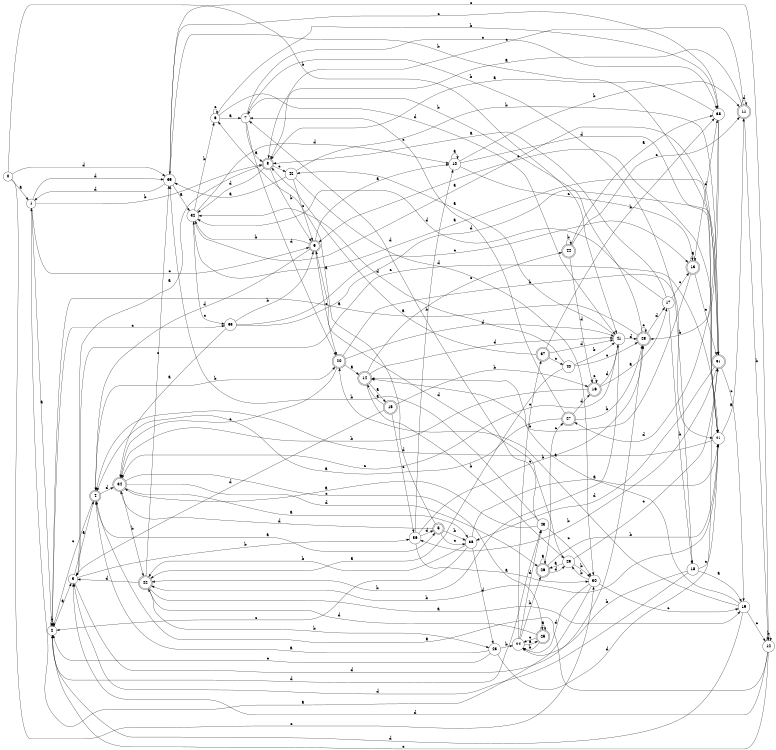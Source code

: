 digraph n36_8 {
__start0 [label="" shape="none"];

rankdir=LR;
size="8,5";

s0 [style="filled", color="black", fillcolor="white" shape="circle", label="0"];
s1 [style="filled", color="black", fillcolor="white" shape="circle", label="1"];
s2 [style="filled", color="black", fillcolor="white" shape="circle", label="2"];
s3 [style="filled", color="black", fillcolor="white" shape="circle", label="3"];
s4 [style="rounded,filled", color="black", fillcolor="white" shape="doublecircle", label="4"];
s5 [style="rounded,filled", color="black", fillcolor="white" shape="doublecircle", label="5"];
s6 [style="filled", color="black", fillcolor="white" shape="circle", label="6"];
s7 [style="filled", color="black", fillcolor="white" shape="circle", label="7"];
s8 [style="rounded,filled", color="black", fillcolor="white" shape="doublecircle", label="8"];
s9 [style="rounded,filled", color="black", fillcolor="white" shape="doublecircle", label="9"];
s10 [style="filled", color="black", fillcolor="white" shape="circle", label="10"];
s11 [style="rounded,filled", color="black", fillcolor="white" shape="doublecircle", label="11"];
s12 [style="filled", color="black", fillcolor="white" shape="circle", label="12"];
s13 [style="rounded,filled", color="black", fillcolor="white" shape="doublecircle", label="13"];
s14 [style="rounded,filled", color="black", fillcolor="white" shape="doublecircle", label="14"];
s15 [style="rounded,filled", color="black", fillcolor="white" shape="doublecircle", label="15"];
s16 [style="rounded,filled", color="black", fillcolor="white" shape="doublecircle", label="16"];
s17 [style="filled", color="black", fillcolor="white" shape="circle", label="17"];
s18 [style="filled", color="black", fillcolor="white" shape="circle", label="18"];
s19 [style="filled", color="black", fillcolor="white" shape="circle", label="19"];
s20 [style="rounded,filled", color="black", fillcolor="white" shape="doublecircle", label="20"];
s21 [style="filled", color="black", fillcolor="white" shape="circle", label="21"];
s22 [style="rounded,filled", color="black", fillcolor="white" shape="doublecircle", label="22"];
s23 [style="filled", color="black", fillcolor="white" shape="circle", label="23"];
s24 [style="filled", color="black", fillcolor="white" shape="circle", label="24"];
s25 [style="rounded,filled", color="black", fillcolor="white" shape="doublecircle", label="25"];
s26 [style="rounded,filled", color="black", fillcolor="white" shape="doublecircle", label="26"];
s27 [style="rounded,filled", color="black", fillcolor="white" shape="doublecircle", label="27"];
s28 [style="rounded,filled", color="black", fillcolor="white" shape="doublecircle", label="28"];
s29 [style="filled", color="black", fillcolor="white" shape="circle", label="29"];
s30 [style="filled", color="black", fillcolor="white" shape="circle", label="30"];
s31 [style="rounded,filled", color="black", fillcolor="white" shape="doublecircle", label="31"];
s32 [style="filled", color="black", fillcolor="white" shape="circle", label="32"];
s33 [style="filled", color="black", fillcolor="white" shape="circle", label="33"];
s34 [style="rounded,filled", color="black", fillcolor="white" shape="doublecircle", label="34"];
s35 [style="filled", color="black", fillcolor="white" shape="circle", label="35"];
s36 [style="filled", color="black", fillcolor="white" shape="circle", label="36"];
s37 [style="rounded,filled", color="black", fillcolor="white" shape="doublecircle", label="37"];
s38 [style="filled", color="black", fillcolor="white" shape="circle", label="38"];
s39 [style="filled", color="black", fillcolor="white" shape="circle", label="39"];
s40 [style="filled", color="black", fillcolor="white" shape="circle", label="40"];
s41 [style="filled", color="black", fillcolor="white" shape="circle", label="41"];
s42 [style="filled", color="black", fillcolor="white" shape="circle", label="42"];
s43 [style="filled", color="black", fillcolor="white" shape="circle", label="43"];
s44 [style="rounded,filled", color="black", fillcolor="white" shape="doublecircle", label="44"];
s0 -> s1 [label="a"];
s0 -> s41 [label="b"];
s0 -> s30 [label="c"];
s0 -> s39 [label="d"];
s1 -> s2 [label="a"];
s1 -> s8 [label="b"];
s1 -> s9 [label="c"];
s1 -> s39 [label="d"];
s2 -> s3 [label="a"];
s2 -> s2 [label="b"];
s2 -> s33 [label="c"];
s2 -> s43 [label="d"];
s3 -> s4 [label="a"];
s3 -> s36 [label="b"];
s3 -> s21 [label="c"];
s3 -> s28 [label="d"];
s4 -> s5 [label="a"];
s4 -> s20 [label="b"];
s4 -> s2 [label="c"];
s4 -> s34 [label="d"];
s5 -> s6 [label="a"];
s5 -> s35 [label="b"];
s5 -> s35 [label="c"];
s5 -> s34 [label="d"];
s6 -> s7 [label="a"];
s6 -> s38 [label="b"];
s6 -> s6 [label="c"];
s6 -> s41 [label="d"];
s7 -> s8 [label="a"];
s7 -> s18 [label="b"];
s7 -> s38 [label="c"];
s7 -> s20 [label="d"];
s8 -> s3 [label="a"];
s8 -> s9 [label="b"];
s8 -> s42 [label="c"];
s8 -> s32 [label="d"];
s9 -> s10 [label="a"];
s9 -> s32 [label="b"];
s9 -> s20 [label="c"];
s9 -> s4 [label="d"];
s10 -> s10 [label="a"];
s10 -> s11 [label="b"];
s10 -> s13 [label="c"];
s10 -> s21 [label="d"];
s11 -> s8 [label="a"];
s11 -> s12 [label="b"];
s11 -> s8 [label="c"];
s11 -> s11 [label="d"];
s12 -> s4 [label="a"];
s12 -> s12 [label="b"];
s12 -> s2 [label="c"];
s12 -> s3 [label="d"];
s13 -> s13 [label="a"];
s13 -> s14 [label="b"];
s13 -> s31 [label="c"];
s13 -> s38 [label="d"];
s14 -> s15 [label="a"];
s14 -> s29 [label="b"];
s14 -> s44 [label="c"];
s14 -> s41 [label="d"];
s15 -> s14 [label="a"];
s15 -> s16 [label="b"];
s15 -> s36 [label="c"];
s15 -> s3 [label="d"];
s16 -> s17 [label="a"];
s16 -> s34 [label="b"];
s16 -> s16 [label="c"];
s16 -> s41 [label="d"];
s17 -> s8 [label="a"];
s17 -> s18 [label="b"];
s17 -> s13 [label="c"];
s17 -> s32 [label="d"];
s18 -> s19 [label="a"];
s18 -> s24 [label="b"];
s18 -> s21 [label="c"];
s18 -> s3 [label="d"];
s19 -> s14 [label="a"];
s19 -> s20 [label="b"];
s19 -> s12 [label="c"];
s19 -> s2 [label="d"];
s20 -> s14 [label="a"];
s20 -> s21 [label="b"];
s20 -> s34 [label="c"];
s20 -> s41 [label="d"];
s21 -> s11 [label="a"];
s21 -> s22 [label="b"];
s21 -> s9 [label="c"];
s21 -> s4 [label="d"];
s22 -> s19 [label="a"];
s22 -> s23 [label="b"];
s22 -> s39 [label="c"];
s22 -> s3 [label="d"];
s23 -> s4 [label="a"];
s23 -> s24 [label="b"];
s23 -> s2 [label="c"];
s23 -> s31 [label="d"];
s24 -> s25 [label="a"];
s24 -> s26 [label="b"];
s24 -> s37 [label="c"];
s24 -> s43 [label="d"];
s25 -> s25 [label="a"];
s25 -> s24 [label="b"];
s25 -> s24 [label="c"];
s25 -> s22 [label="d"];
s26 -> s26 [label="a"];
s26 -> s21 [label="b"];
s26 -> s27 [label="c"];
s26 -> s29 [label="d"];
s27 -> s4 [label="a"];
s27 -> s28 [label="b"];
s27 -> s7 [label="c"];
s27 -> s16 [label="d"];
s28 -> s2 [label="a"];
s28 -> s7 [label="b"];
s28 -> s28 [label="c"];
s28 -> s17 [label="d"];
s29 -> s26 [label="a"];
s29 -> s30 [label="b"];
s29 -> s31 [label="c"];
s29 -> s9 [label="d"];
s30 -> s1 [label="a"];
s30 -> s29 [label="b"];
s30 -> s19 [label="c"];
s30 -> s24 [label="d"];
s31 -> s32 [label="a"];
s31 -> s36 [label="b"];
s31 -> s19 [label="c"];
s31 -> s35 [label="d"];
s32 -> s31 [label="a"];
s32 -> s6 [label="b"];
s32 -> s33 [label="c"];
s32 -> s10 [label="d"];
s33 -> s34 [label="a"];
s33 -> s9 [label="b"];
s33 -> s13 [label="c"];
s33 -> s31 [label="d"];
s34 -> s35 [label="a"];
s34 -> s22 [label="b"];
s34 -> s25 [label="c"];
s34 -> s26 [label="d"];
s35 -> s21 [label="a"];
s35 -> s22 [label="b"];
s35 -> s2 [label="c"];
s35 -> s23 [label="d"];
s36 -> s30 [label="a"];
s36 -> s10 [label="b"];
s36 -> s28 [label="c"];
s36 -> s5 [label="d"];
s37 -> s8 [label="a"];
s37 -> s38 [label="b"];
s37 -> s40 [label="c"];
s37 -> s41 [label="d"];
s38 -> s8 [label="a"];
s38 -> s28 [label="b"];
s38 -> s39 [label="c"];
s38 -> s27 [label="d"];
s39 -> s32 [label="a"];
s39 -> s21 [label="b"];
s39 -> s12 [label="c"];
s39 -> s1 [label="d"];
s40 -> s22 [label="a"];
s40 -> s41 [label="b"];
s40 -> s28 [label="c"];
s40 -> s32 [label="d"];
s41 -> s42 [label="a"];
s41 -> s22 [label="b"];
s41 -> s34 [label="c"];
s41 -> s28 [label="d"];
s42 -> s39 [label="a"];
s42 -> s31 [label="b"];
s42 -> s9 [label="c"];
s42 -> s30 [label="d"];
s43 -> s34 [label="a"];
s43 -> s39 [label="b"];
s43 -> s30 [label="c"];
s43 -> s7 [label="d"];
s44 -> s38 [label="a"];
s44 -> s44 [label="b"];
s44 -> s11 [label="c"];
s44 -> s16 [label="d"];

}
